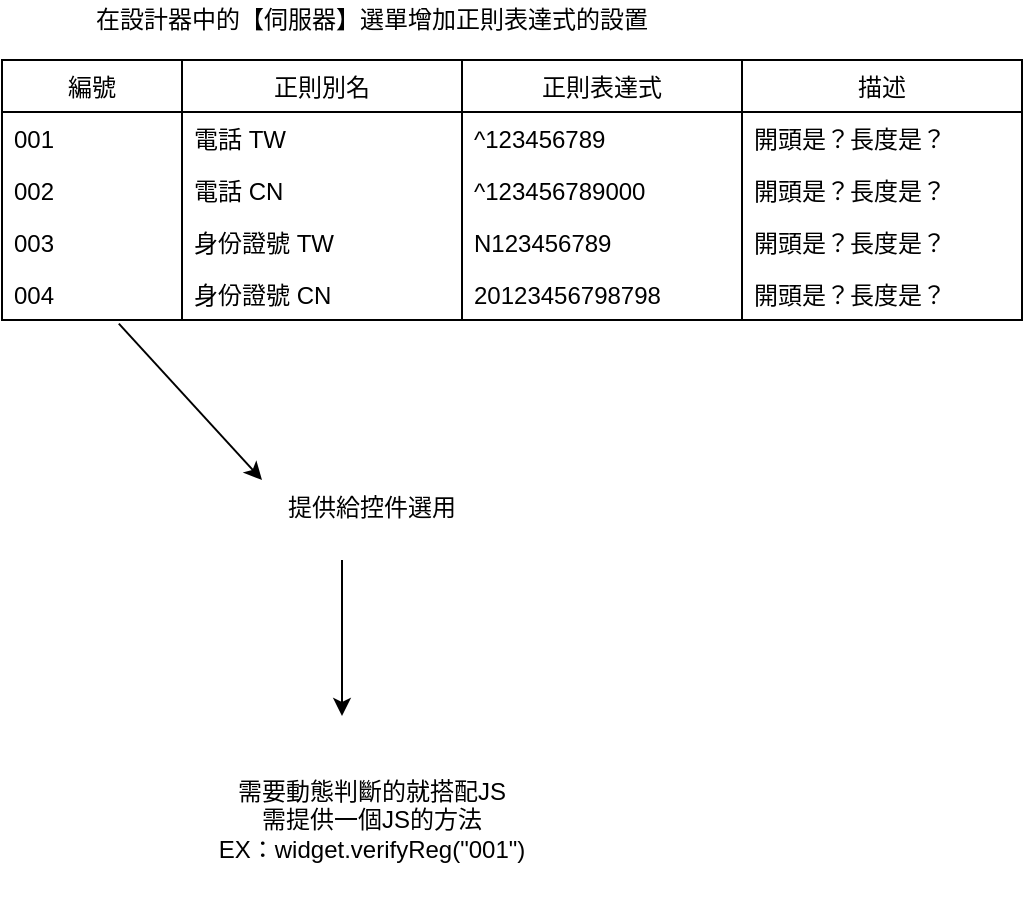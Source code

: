 <mxfile version="12.7.2" type="github">
  <diagram id="iDs6DQGBZnNaJ7lMPx-e" name="第1頁">
    <mxGraphModel dx="1069" dy="577" grid="1" gridSize="10" guides="1" tooltips="1" connect="1" arrows="1" fold="1" page="1" pageScale="1" pageWidth="1169" pageHeight="827" math="0" shadow="0">
      <root>
        <mxCell id="0" />
        <mxCell id="1" parent="0" />
        <mxCell id="smmcW1K9c6VZIm_ssyYV-1" value="編號" style="swimlane;fontStyle=0;childLayout=stackLayout;horizontal=1;startSize=26;fillColor=none;horizontalStack=0;resizeParent=1;resizeParentMax=0;resizeLast=0;collapsible=1;marginBottom=0;" vertex="1" parent="1">
          <mxGeometry x="230" y="200" width="90" height="130" as="geometry">
            <mxRectangle x="230" y="200" width="90" height="26" as="alternateBounds" />
          </mxGeometry>
        </mxCell>
        <mxCell id="smmcW1K9c6VZIm_ssyYV-2" value="001" style="text;strokeColor=none;fillColor=none;align=left;verticalAlign=top;spacingLeft=4;spacingRight=4;overflow=hidden;rotatable=0;points=[[0,0.5],[1,0.5]];portConstraint=eastwest;" vertex="1" parent="smmcW1K9c6VZIm_ssyYV-1">
          <mxGeometry y="26" width="90" height="26" as="geometry" />
        </mxCell>
        <mxCell id="smmcW1K9c6VZIm_ssyYV-3" value="002" style="text;strokeColor=none;fillColor=none;align=left;verticalAlign=top;spacingLeft=4;spacingRight=4;overflow=hidden;rotatable=0;points=[[0,0.5],[1,0.5]];portConstraint=eastwest;" vertex="1" parent="smmcW1K9c6VZIm_ssyYV-1">
          <mxGeometry y="52" width="90" height="26" as="geometry" />
        </mxCell>
        <mxCell id="smmcW1K9c6VZIm_ssyYV-4" value="003" style="text;strokeColor=none;fillColor=none;align=left;verticalAlign=top;spacingLeft=4;spacingRight=4;overflow=hidden;rotatable=0;points=[[0,0.5],[1,0.5]];portConstraint=eastwest;" vertex="1" parent="smmcW1K9c6VZIm_ssyYV-1">
          <mxGeometry y="78" width="90" height="26" as="geometry" />
        </mxCell>
        <mxCell id="smmcW1K9c6VZIm_ssyYV-5" value="004" style="text;strokeColor=none;fillColor=none;align=left;verticalAlign=top;spacingLeft=4;spacingRight=4;overflow=hidden;rotatable=0;points=[[0,0.5],[1,0.5]];portConstraint=eastwest;" vertex="1" parent="smmcW1K9c6VZIm_ssyYV-1">
          <mxGeometry y="104" width="90" height="26" as="geometry" />
        </mxCell>
        <mxCell id="smmcW1K9c6VZIm_ssyYV-6" value="正則別名" style="swimlane;fontStyle=0;childLayout=stackLayout;horizontal=1;startSize=26;fillColor=none;horizontalStack=0;resizeParent=1;resizeParentMax=0;resizeLast=0;collapsible=1;marginBottom=0;" vertex="1" parent="1">
          <mxGeometry x="320" y="200" width="140" height="130" as="geometry">
            <mxRectangle x="230" y="200" width="90" height="26" as="alternateBounds" />
          </mxGeometry>
        </mxCell>
        <mxCell id="smmcW1K9c6VZIm_ssyYV-7" value="電話 TW" style="text;strokeColor=none;fillColor=none;align=left;verticalAlign=top;spacingLeft=4;spacingRight=4;overflow=hidden;rotatable=0;points=[[0,0.5],[1,0.5]];portConstraint=eastwest;" vertex="1" parent="smmcW1K9c6VZIm_ssyYV-6">
          <mxGeometry y="26" width="140" height="26" as="geometry" />
        </mxCell>
        <mxCell id="smmcW1K9c6VZIm_ssyYV-8" value="電話 CN" style="text;strokeColor=none;fillColor=none;align=left;verticalAlign=top;spacingLeft=4;spacingRight=4;overflow=hidden;rotatable=0;points=[[0,0.5],[1,0.5]];portConstraint=eastwest;" vertex="1" parent="smmcW1K9c6VZIm_ssyYV-6">
          <mxGeometry y="52" width="140" height="26" as="geometry" />
        </mxCell>
        <mxCell id="smmcW1K9c6VZIm_ssyYV-9" value="身份證號 TW" style="text;strokeColor=none;fillColor=none;align=left;verticalAlign=top;spacingLeft=4;spacingRight=4;overflow=hidden;rotatable=0;points=[[0,0.5],[1,0.5]];portConstraint=eastwest;" vertex="1" parent="smmcW1K9c6VZIm_ssyYV-6">
          <mxGeometry y="78" width="140" height="26" as="geometry" />
        </mxCell>
        <mxCell id="smmcW1K9c6VZIm_ssyYV-10" value="身份證號 CN" style="text;strokeColor=none;fillColor=none;align=left;verticalAlign=top;spacingLeft=4;spacingRight=4;overflow=hidden;rotatable=0;points=[[0,0.5],[1,0.5]];portConstraint=eastwest;" vertex="1" parent="smmcW1K9c6VZIm_ssyYV-6">
          <mxGeometry y="104" width="140" height="26" as="geometry" />
        </mxCell>
        <mxCell id="smmcW1K9c6VZIm_ssyYV-11" value="正則表達式" style="swimlane;fontStyle=0;childLayout=stackLayout;horizontal=1;startSize=26;fillColor=none;horizontalStack=0;resizeParent=1;resizeParentMax=0;resizeLast=0;collapsible=1;marginBottom=0;" vertex="1" parent="1">
          <mxGeometry x="460" y="200" width="140" height="130" as="geometry">
            <mxRectangle x="230" y="200" width="90" height="26" as="alternateBounds" />
          </mxGeometry>
        </mxCell>
        <mxCell id="smmcW1K9c6VZIm_ssyYV-12" value="^123456789" style="text;strokeColor=none;fillColor=none;align=left;verticalAlign=top;spacingLeft=4;spacingRight=4;overflow=hidden;rotatable=0;points=[[0,0.5],[1,0.5]];portConstraint=eastwest;" vertex="1" parent="smmcW1K9c6VZIm_ssyYV-11">
          <mxGeometry y="26" width="140" height="26" as="geometry" />
        </mxCell>
        <mxCell id="smmcW1K9c6VZIm_ssyYV-13" value="^123456789000" style="text;strokeColor=none;fillColor=none;align=left;verticalAlign=top;spacingLeft=4;spacingRight=4;overflow=hidden;rotatable=0;points=[[0,0.5],[1,0.5]];portConstraint=eastwest;" vertex="1" parent="smmcW1K9c6VZIm_ssyYV-11">
          <mxGeometry y="52" width="140" height="26" as="geometry" />
        </mxCell>
        <mxCell id="smmcW1K9c6VZIm_ssyYV-14" value="N123456789" style="text;strokeColor=none;fillColor=none;align=left;verticalAlign=top;spacingLeft=4;spacingRight=4;overflow=hidden;rotatable=0;points=[[0,0.5],[1,0.5]];portConstraint=eastwest;" vertex="1" parent="smmcW1K9c6VZIm_ssyYV-11">
          <mxGeometry y="78" width="140" height="26" as="geometry" />
        </mxCell>
        <mxCell id="smmcW1K9c6VZIm_ssyYV-15" value="20123456798798" style="text;strokeColor=none;fillColor=none;align=left;verticalAlign=top;spacingLeft=4;spacingRight=4;overflow=hidden;rotatable=0;points=[[0,0.5],[1,0.5]];portConstraint=eastwest;" vertex="1" parent="smmcW1K9c6VZIm_ssyYV-11">
          <mxGeometry y="104" width="140" height="26" as="geometry" />
        </mxCell>
        <mxCell id="smmcW1K9c6VZIm_ssyYV-16" value="在設計器中的【伺服器】選單增加正則表達式的設置" style="text;html=1;strokeColor=none;fillColor=none;align=center;verticalAlign=middle;whiteSpace=wrap;rounded=0;" vertex="1" parent="1">
          <mxGeometry x="230" y="170" width="370" height="20" as="geometry" />
        </mxCell>
        <mxCell id="smmcW1K9c6VZIm_ssyYV-19" value="描述" style="swimlane;fontStyle=0;childLayout=stackLayout;horizontal=1;startSize=26;fillColor=none;horizontalStack=0;resizeParent=1;resizeParentMax=0;resizeLast=0;collapsible=1;marginBottom=0;" vertex="1" parent="1">
          <mxGeometry x="600" y="200" width="140" height="130" as="geometry">
            <mxRectangle x="230" y="200" width="90" height="26" as="alternateBounds" />
          </mxGeometry>
        </mxCell>
        <mxCell id="smmcW1K9c6VZIm_ssyYV-20" value="開頭是？長度是？" style="text;strokeColor=none;fillColor=none;align=left;verticalAlign=top;spacingLeft=4;spacingRight=4;overflow=hidden;rotatable=0;points=[[0,0.5],[1,0.5]];portConstraint=eastwest;" vertex="1" parent="smmcW1K9c6VZIm_ssyYV-19">
          <mxGeometry y="26" width="140" height="26" as="geometry" />
        </mxCell>
        <mxCell id="smmcW1K9c6VZIm_ssyYV-21" value="開頭是？長度是？" style="text;strokeColor=none;fillColor=none;align=left;verticalAlign=top;spacingLeft=4;spacingRight=4;overflow=hidden;rotatable=0;points=[[0,0.5],[1,0.5]];portConstraint=eastwest;" vertex="1" parent="smmcW1K9c6VZIm_ssyYV-19">
          <mxGeometry y="52" width="140" height="26" as="geometry" />
        </mxCell>
        <mxCell id="smmcW1K9c6VZIm_ssyYV-22" value="開頭是？長度是？" style="text;strokeColor=none;fillColor=none;align=left;verticalAlign=top;spacingLeft=4;spacingRight=4;overflow=hidden;rotatable=0;points=[[0,0.5],[1,0.5]];portConstraint=eastwest;" vertex="1" parent="smmcW1K9c6VZIm_ssyYV-19">
          <mxGeometry y="78" width="140" height="26" as="geometry" />
        </mxCell>
        <mxCell id="smmcW1K9c6VZIm_ssyYV-23" value="開頭是？長度是？" style="text;strokeColor=none;fillColor=none;align=left;verticalAlign=top;spacingLeft=4;spacingRight=4;overflow=hidden;rotatable=0;points=[[0,0.5],[1,0.5]];portConstraint=eastwest;" vertex="1" parent="smmcW1K9c6VZIm_ssyYV-19">
          <mxGeometry y="104" width="140" height="26" as="geometry" />
        </mxCell>
        <mxCell id="smmcW1K9c6VZIm_ssyYV-24" value="提供給控件選用" style="text;html=1;strokeColor=none;fillColor=none;align=center;verticalAlign=middle;whiteSpace=wrap;rounded=0;" vertex="1" parent="1">
          <mxGeometry x="230" y="414" width="370" height="20" as="geometry" />
        </mxCell>
        <mxCell id="smmcW1K9c6VZIm_ssyYV-25" value="" style="endArrow=classic;html=1;exitX=0.649;exitY=1.069;exitDx=0;exitDy=0;exitPerimeter=0;" edge="1" parent="1" source="smmcW1K9c6VZIm_ssyYV-5">
          <mxGeometry width="50" height="50" relative="1" as="geometry">
            <mxPoint x="590" y="420" as="sourcePoint" />
            <mxPoint x="360" y="410" as="targetPoint" />
          </mxGeometry>
        </mxCell>
        <mxCell id="smmcW1K9c6VZIm_ssyYV-26" value="" style="endArrow=classic;html=1;exitX=0.649;exitY=1.069;exitDx=0;exitDy=0;exitPerimeter=0;" edge="1" parent="1">
          <mxGeometry width="50" height="50" relative="1" as="geometry">
            <mxPoint x="400.0" y="450.004" as="sourcePoint" />
            <mxPoint x="400" y="528" as="targetPoint" />
          </mxGeometry>
        </mxCell>
        <mxCell id="smmcW1K9c6VZIm_ssyYV-27" value="需要動態判斷的就搭配JS&lt;br&gt;需提供一個JS的方法&lt;br&gt;EX：widget.verifyReg(&quot;001&quot;)" style="text;html=1;strokeColor=none;fillColor=none;align=center;verticalAlign=middle;whiteSpace=wrap;rounded=0;" vertex="1" parent="1">
          <mxGeometry x="230" y="540" width="370" height="80" as="geometry" />
        </mxCell>
      </root>
    </mxGraphModel>
  </diagram>
</mxfile>
